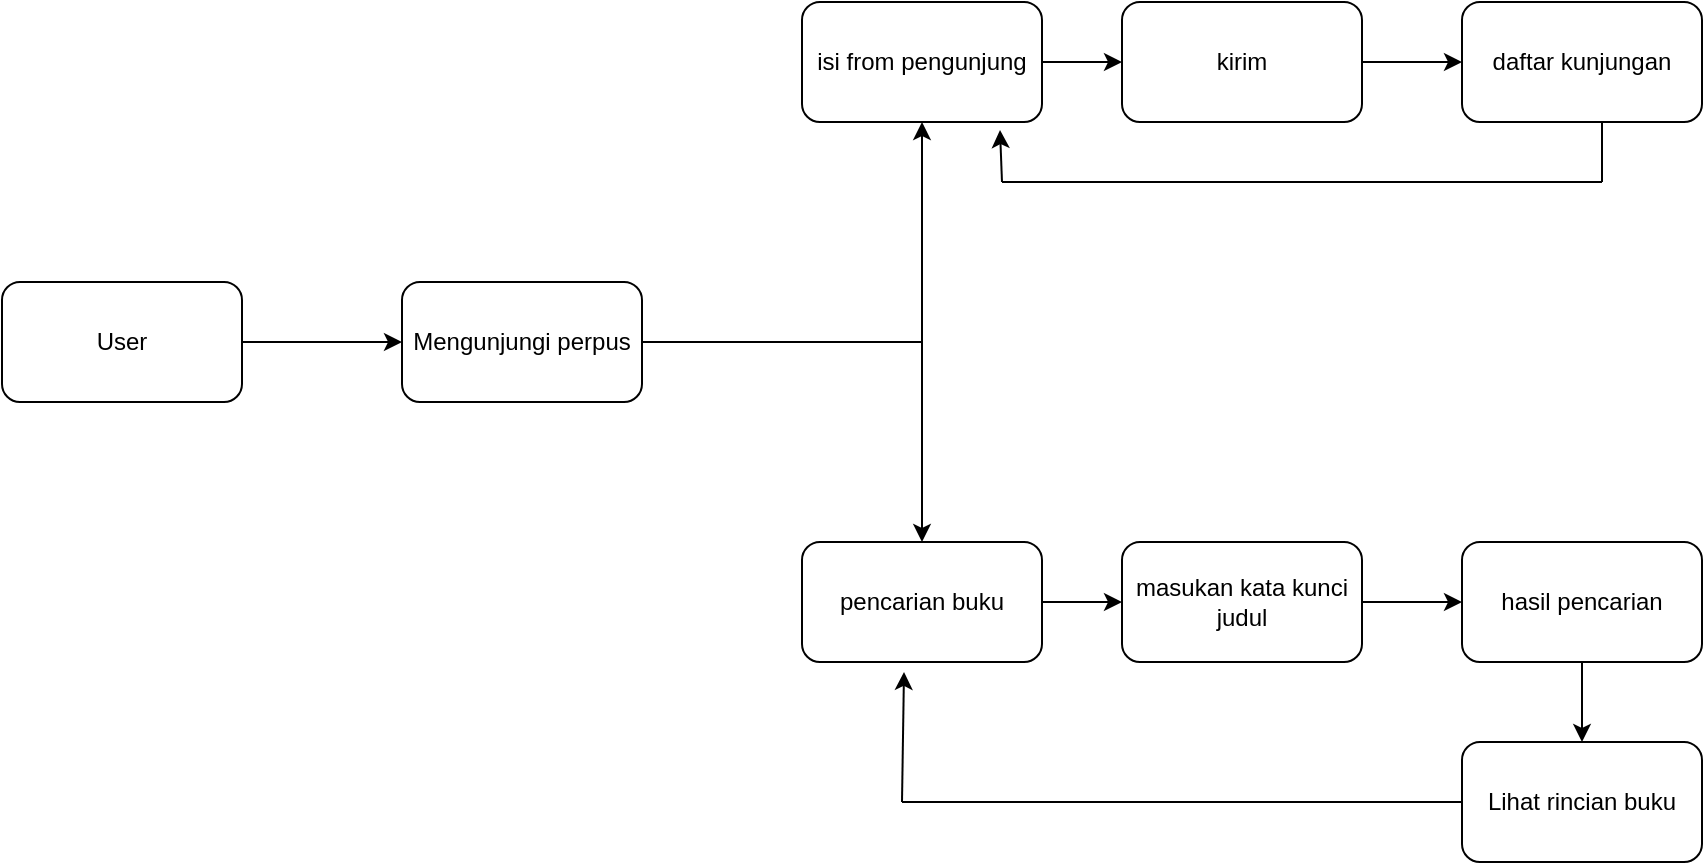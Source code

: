 <mxfile version="23.0.2" type="github">
  <diagram name="Page-1" id="9_Np7MfJiGbQq68SXhG2">
    <mxGraphModel dx="1064" dy="613" grid="1" gridSize="10" guides="1" tooltips="1" connect="1" arrows="1" fold="1" page="1" pageScale="1" pageWidth="850" pageHeight="1100" math="0" shadow="0">
      <root>
        <mxCell id="0" />
        <mxCell id="1" parent="0" />
        <mxCell id="hJ3wQPgplkNE3QqInW4L-3" value="" style="edgeStyle=orthogonalEdgeStyle;rounded=0;orthogonalLoop=1;jettySize=auto;html=1;" edge="1" parent="1" source="hJ3wQPgplkNE3QqInW4L-1" target="hJ3wQPgplkNE3QqInW4L-2">
          <mxGeometry relative="1" as="geometry" />
        </mxCell>
        <mxCell id="hJ3wQPgplkNE3QqInW4L-1" value="User" style="rounded=1;whiteSpace=wrap;html=1;" vertex="1" parent="1">
          <mxGeometry y="290" width="120" height="60" as="geometry" />
        </mxCell>
        <mxCell id="hJ3wQPgplkNE3QqInW4L-5" value="" style="edgeStyle=orthogonalEdgeStyle;rounded=0;orthogonalLoop=1;jettySize=auto;html=1;" edge="1" parent="1" source="hJ3wQPgplkNE3QqInW4L-2" target="hJ3wQPgplkNE3QqInW4L-4">
          <mxGeometry relative="1" as="geometry" />
        </mxCell>
        <mxCell id="hJ3wQPgplkNE3QqInW4L-11" value="" style="edgeStyle=orthogonalEdgeStyle;rounded=0;orthogonalLoop=1;jettySize=auto;html=1;" edge="1" parent="1" source="hJ3wQPgplkNE3QqInW4L-2" target="hJ3wQPgplkNE3QqInW4L-10">
          <mxGeometry relative="1" as="geometry" />
        </mxCell>
        <mxCell id="hJ3wQPgplkNE3QqInW4L-2" value="Mengunjungi perpus" style="whiteSpace=wrap;html=1;rounded=1;" vertex="1" parent="1">
          <mxGeometry x="200" y="290" width="120" height="60" as="geometry" />
        </mxCell>
        <mxCell id="hJ3wQPgplkNE3QqInW4L-7" value="" style="edgeStyle=orthogonalEdgeStyle;rounded=0;orthogonalLoop=1;jettySize=auto;html=1;" edge="1" parent="1" source="hJ3wQPgplkNE3QqInW4L-4" target="hJ3wQPgplkNE3QqInW4L-6">
          <mxGeometry relative="1" as="geometry" />
        </mxCell>
        <mxCell id="hJ3wQPgplkNE3QqInW4L-4" value="isi from pengunjung" style="whiteSpace=wrap;html=1;rounded=1;" vertex="1" parent="1">
          <mxGeometry x="400" y="150" width="120" height="60" as="geometry" />
        </mxCell>
        <mxCell id="hJ3wQPgplkNE3QqInW4L-9" value="" style="edgeStyle=orthogonalEdgeStyle;rounded=0;orthogonalLoop=1;jettySize=auto;html=1;" edge="1" parent="1" source="hJ3wQPgplkNE3QqInW4L-6" target="hJ3wQPgplkNE3QqInW4L-8">
          <mxGeometry relative="1" as="geometry" />
        </mxCell>
        <mxCell id="hJ3wQPgplkNE3QqInW4L-6" value="kirim" style="whiteSpace=wrap;html=1;rounded=1;" vertex="1" parent="1">
          <mxGeometry x="560" y="150" width="120" height="60" as="geometry" />
        </mxCell>
        <mxCell id="hJ3wQPgplkNE3QqInW4L-8" value="daftar kunjungan" style="whiteSpace=wrap;html=1;rounded=1;" vertex="1" parent="1">
          <mxGeometry x="730" y="150" width="120" height="60" as="geometry" />
        </mxCell>
        <mxCell id="hJ3wQPgplkNE3QqInW4L-13" value="" style="edgeStyle=orthogonalEdgeStyle;rounded=0;orthogonalLoop=1;jettySize=auto;html=1;" edge="1" parent="1" source="hJ3wQPgplkNE3QqInW4L-10" target="hJ3wQPgplkNE3QqInW4L-12">
          <mxGeometry relative="1" as="geometry" />
        </mxCell>
        <mxCell id="hJ3wQPgplkNE3QqInW4L-10" value="pencarian buku" style="whiteSpace=wrap;html=1;rounded=1;" vertex="1" parent="1">
          <mxGeometry x="400" y="420" width="120" height="60" as="geometry" />
        </mxCell>
        <mxCell id="hJ3wQPgplkNE3QqInW4L-15" value="" style="edgeStyle=orthogonalEdgeStyle;rounded=0;orthogonalLoop=1;jettySize=auto;html=1;" edge="1" parent="1" source="hJ3wQPgplkNE3QqInW4L-12" target="hJ3wQPgplkNE3QqInW4L-14">
          <mxGeometry relative="1" as="geometry" />
        </mxCell>
        <mxCell id="hJ3wQPgplkNE3QqInW4L-12" value="masukan kata kunci judul" style="whiteSpace=wrap;html=1;rounded=1;" vertex="1" parent="1">
          <mxGeometry x="560" y="420" width="120" height="60" as="geometry" />
        </mxCell>
        <mxCell id="hJ3wQPgplkNE3QqInW4L-17" value="" style="edgeStyle=orthogonalEdgeStyle;rounded=0;orthogonalLoop=1;jettySize=auto;html=1;" edge="1" parent="1" source="hJ3wQPgplkNE3QqInW4L-14" target="hJ3wQPgplkNE3QqInW4L-16">
          <mxGeometry relative="1" as="geometry" />
        </mxCell>
        <mxCell id="hJ3wQPgplkNE3QqInW4L-14" value="hasil pencarian" style="whiteSpace=wrap;html=1;rounded=1;" vertex="1" parent="1">
          <mxGeometry x="730" y="420" width="120" height="60" as="geometry" />
        </mxCell>
        <mxCell id="hJ3wQPgplkNE3QqInW4L-16" value="Lihat rincian buku" style="whiteSpace=wrap;html=1;rounded=1;" vertex="1" parent="1">
          <mxGeometry x="730" y="520" width="120" height="60" as="geometry" />
        </mxCell>
        <mxCell id="hJ3wQPgplkNE3QqInW4L-20" value="" style="endArrow=none;html=1;rounded=0;" edge="1" parent="1">
          <mxGeometry width="50" height="50" relative="1" as="geometry">
            <mxPoint x="450" y="550" as="sourcePoint" />
            <mxPoint x="730" y="550" as="targetPoint" />
          </mxGeometry>
        </mxCell>
        <mxCell id="hJ3wQPgplkNE3QqInW4L-21" value="" style="endArrow=classic;html=1;rounded=0;entryX=0.425;entryY=1.083;entryDx=0;entryDy=0;entryPerimeter=0;" edge="1" parent="1" target="hJ3wQPgplkNE3QqInW4L-10">
          <mxGeometry width="50" height="50" relative="1" as="geometry">
            <mxPoint x="450" y="550" as="sourcePoint" />
            <mxPoint x="500" y="500" as="targetPoint" />
          </mxGeometry>
        </mxCell>
        <mxCell id="hJ3wQPgplkNE3QqInW4L-22" value="" style="endArrow=none;html=1;rounded=0;" edge="1" parent="1">
          <mxGeometry width="50" height="50" relative="1" as="geometry">
            <mxPoint x="800" y="240" as="sourcePoint" />
            <mxPoint x="800" y="210" as="targetPoint" />
          </mxGeometry>
        </mxCell>
        <mxCell id="hJ3wQPgplkNE3QqInW4L-23" value="" style="endArrow=none;html=1;rounded=0;" edge="1" parent="1">
          <mxGeometry width="50" height="50" relative="1" as="geometry">
            <mxPoint x="500" y="240" as="sourcePoint" />
            <mxPoint x="800" y="240" as="targetPoint" />
          </mxGeometry>
        </mxCell>
        <mxCell id="hJ3wQPgplkNE3QqInW4L-24" value="" style="endArrow=classic;html=1;rounded=0;entryX=0.825;entryY=1.067;entryDx=0;entryDy=0;entryPerimeter=0;" edge="1" parent="1" target="hJ3wQPgplkNE3QqInW4L-4">
          <mxGeometry width="50" height="50" relative="1" as="geometry">
            <mxPoint x="500" y="240" as="sourcePoint" />
            <mxPoint x="550" y="190" as="targetPoint" />
          </mxGeometry>
        </mxCell>
      </root>
    </mxGraphModel>
  </diagram>
</mxfile>
